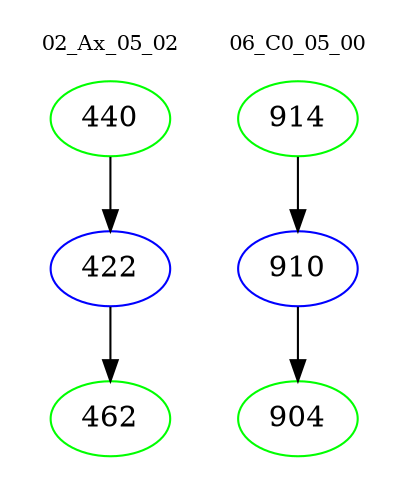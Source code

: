 digraph{
subgraph cluster_0 {
color = white
label = "02_Ax_05_02";
fontsize=10;
T0_440 [label="440", color="green"]
T0_440 -> T0_422 [color="black"]
T0_422 [label="422", color="blue"]
T0_422 -> T0_462 [color="black"]
T0_462 [label="462", color="green"]
}
subgraph cluster_1 {
color = white
label = "06_C0_05_00";
fontsize=10;
T1_914 [label="914", color="green"]
T1_914 -> T1_910 [color="black"]
T1_910 [label="910", color="blue"]
T1_910 -> T1_904 [color="black"]
T1_904 [label="904", color="green"]
}
}
